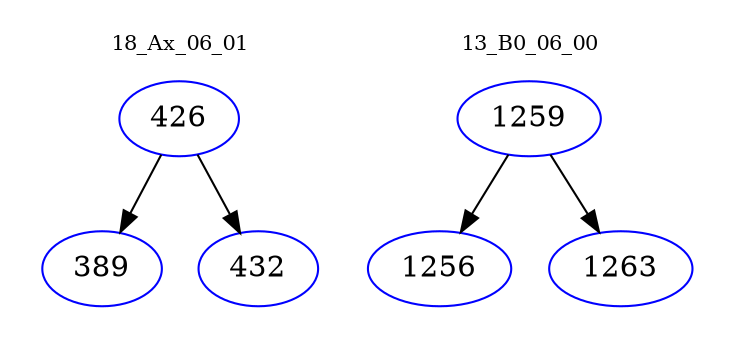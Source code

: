 digraph{
subgraph cluster_0 {
color = white
label = "18_Ax_06_01";
fontsize=10;
T0_426 [label="426", color="blue"]
T0_426 -> T0_389 [color="black"]
T0_389 [label="389", color="blue"]
T0_426 -> T0_432 [color="black"]
T0_432 [label="432", color="blue"]
}
subgraph cluster_1 {
color = white
label = "13_B0_06_00";
fontsize=10;
T1_1259 [label="1259", color="blue"]
T1_1259 -> T1_1256 [color="black"]
T1_1256 [label="1256", color="blue"]
T1_1259 -> T1_1263 [color="black"]
T1_1263 [label="1263", color="blue"]
}
}
